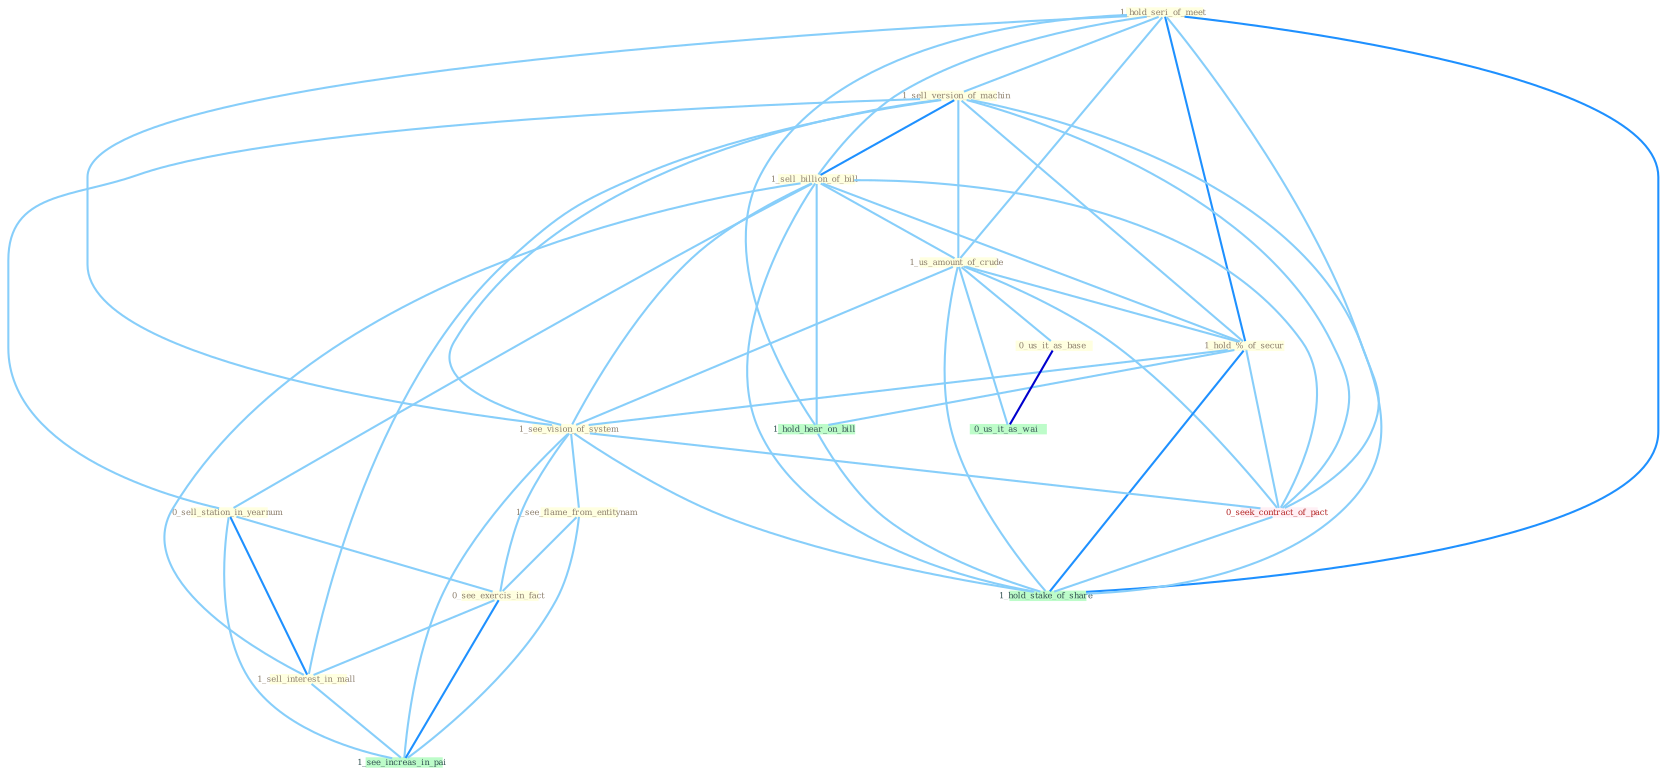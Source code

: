 Graph G{ 
    node
    [shape=polygon,style=filled,width=.5,height=.06,color="#BDFCC9",fixedsize=true,fontsize=4,
    fontcolor="#2f4f4f"];
    {node
    [color="#ffffe0", fontcolor="#8b7d6b"] "1_hold_seri_of_meet " "1_sell_version_of_machin " "1_sell_billion_of_bill " "1_us_amount_of_crude " "1_hold_%_of_secur " "0_sell_station_in_yearnum " "1_see_vision_of_system " "0_us_it_as_base " "1_see_flame_from_entitynam " "0_see_exercis_in_fact " "1_sell_interest_in_mall "}
{node [color="#fff0f5", fontcolor="#b22222"] "0_seek_contract_of_pact "}
edge [color="#B0E2FF"];

	"1_hold_seri_of_meet " -- "1_sell_version_of_machin " [w="1", color="#87cefa" ];
	"1_hold_seri_of_meet " -- "1_sell_billion_of_bill " [w="1", color="#87cefa" ];
	"1_hold_seri_of_meet " -- "1_us_amount_of_crude " [w="1", color="#87cefa" ];
	"1_hold_seri_of_meet " -- "1_hold_%_of_secur " [w="2", color="#1e90ff" , len=0.8];
	"1_hold_seri_of_meet " -- "1_see_vision_of_system " [w="1", color="#87cefa" ];
	"1_hold_seri_of_meet " -- "0_seek_contract_of_pact " [w="1", color="#87cefa" ];
	"1_hold_seri_of_meet " -- "1_hold_hear_on_bill " [w="1", color="#87cefa" ];
	"1_hold_seri_of_meet " -- "1_hold_stake_of_share " [w="2", color="#1e90ff" , len=0.8];
	"1_sell_version_of_machin " -- "1_sell_billion_of_bill " [w="2", color="#1e90ff" , len=0.8];
	"1_sell_version_of_machin " -- "1_us_amount_of_crude " [w="1", color="#87cefa" ];
	"1_sell_version_of_machin " -- "1_hold_%_of_secur " [w="1", color="#87cefa" ];
	"1_sell_version_of_machin " -- "0_sell_station_in_yearnum " [w="1", color="#87cefa" ];
	"1_sell_version_of_machin " -- "1_see_vision_of_system " [w="1", color="#87cefa" ];
	"1_sell_version_of_machin " -- "1_sell_interest_in_mall " [w="1", color="#87cefa" ];
	"1_sell_version_of_machin " -- "0_seek_contract_of_pact " [w="1", color="#87cefa" ];
	"1_sell_version_of_machin " -- "1_hold_stake_of_share " [w="1", color="#87cefa" ];
	"1_sell_billion_of_bill " -- "1_us_amount_of_crude " [w="1", color="#87cefa" ];
	"1_sell_billion_of_bill " -- "1_hold_%_of_secur " [w="1", color="#87cefa" ];
	"1_sell_billion_of_bill " -- "0_sell_station_in_yearnum " [w="1", color="#87cefa" ];
	"1_sell_billion_of_bill " -- "1_see_vision_of_system " [w="1", color="#87cefa" ];
	"1_sell_billion_of_bill " -- "1_sell_interest_in_mall " [w="1", color="#87cefa" ];
	"1_sell_billion_of_bill " -- "0_seek_contract_of_pact " [w="1", color="#87cefa" ];
	"1_sell_billion_of_bill " -- "1_hold_hear_on_bill " [w="1", color="#87cefa" ];
	"1_sell_billion_of_bill " -- "1_hold_stake_of_share " [w="1", color="#87cefa" ];
	"1_us_amount_of_crude " -- "1_hold_%_of_secur " [w="1", color="#87cefa" ];
	"1_us_amount_of_crude " -- "1_see_vision_of_system " [w="1", color="#87cefa" ];
	"1_us_amount_of_crude " -- "0_us_it_as_base " [w="1", color="#87cefa" ];
	"1_us_amount_of_crude " -- "0_seek_contract_of_pact " [w="1", color="#87cefa" ];
	"1_us_amount_of_crude " -- "0_us_it_as_wai " [w="1", color="#87cefa" ];
	"1_us_amount_of_crude " -- "1_hold_stake_of_share " [w="1", color="#87cefa" ];
	"1_hold_%_of_secur " -- "1_see_vision_of_system " [w="1", color="#87cefa" ];
	"1_hold_%_of_secur " -- "0_seek_contract_of_pact " [w="1", color="#87cefa" ];
	"1_hold_%_of_secur " -- "1_hold_hear_on_bill " [w="1", color="#87cefa" ];
	"1_hold_%_of_secur " -- "1_hold_stake_of_share " [w="2", color="#1e90ff" , len=0.8];
	"0_sell_station_in_yearnum " -- "0_see_exercis_in_fact " [w="1", color="#87cefa" ];
	"0_sell_station_in_yearnum " -- "1_sell_interest_in_mall " [w="2", color="#1e90ff" , len=0.8];
	"0_sell_station_in_yearnum " -- "1_see_increas_in_pai " [w="1", color="#87cefa" ];
	"1_see_vision_of_system " -- "1_see_flame_from_entitynam " [w="1", color="#87cefa" ];
	"1_see_vision_of_system " -- "0_see_exercis_in_fact " [w="1", color="#87cefa" ];
	"1_see_vision_of_system " -- "0_seek_contract_of_pact " [w="1", color="#87cefa" ];
	"1_see_vision_of_system " -- "1_see_increas_in_pai " [w="1", color="#87cefa" ];
	"1_see_vision_of_system " -- "1_hold_stake_of_share " [w="1", color="#87cefa" ];
	"0_us_it_as_base " -- "0_us_it_as_wai " [w="3", color="#0000cd" , len=0.6];
	"1_see_flame_from_entitynam " -- "0_see_exercis_in_fact " [w="1", color="#87cefa" ];
	"1_see_flame_from_entitynam " -- "1_see_increas_in_pai " [w="1", color="#87cefa" ];
	"0_see_exercis_in_fact " -- "1_sell_interest_in_mall " [w="1", color="#87cefa" ];
	"0_see_exercis_in_fact " -- "1_see_increas_in_pai " [w="2", color="#1e90ff" , len=0.8];
	"1_sell_interest_in_mall " -- "1_see_increas_in_pai " [w="1", color="#87cefa" ];
	"0_seek_contract_of_pact " -- "1_hold_stake_of_share " [w="1", color="#87cefa" ];
	"1_hold_hear_on_bill " -- "1_hold_stake_of_share " [w="1", color="#87cefa" ];
}